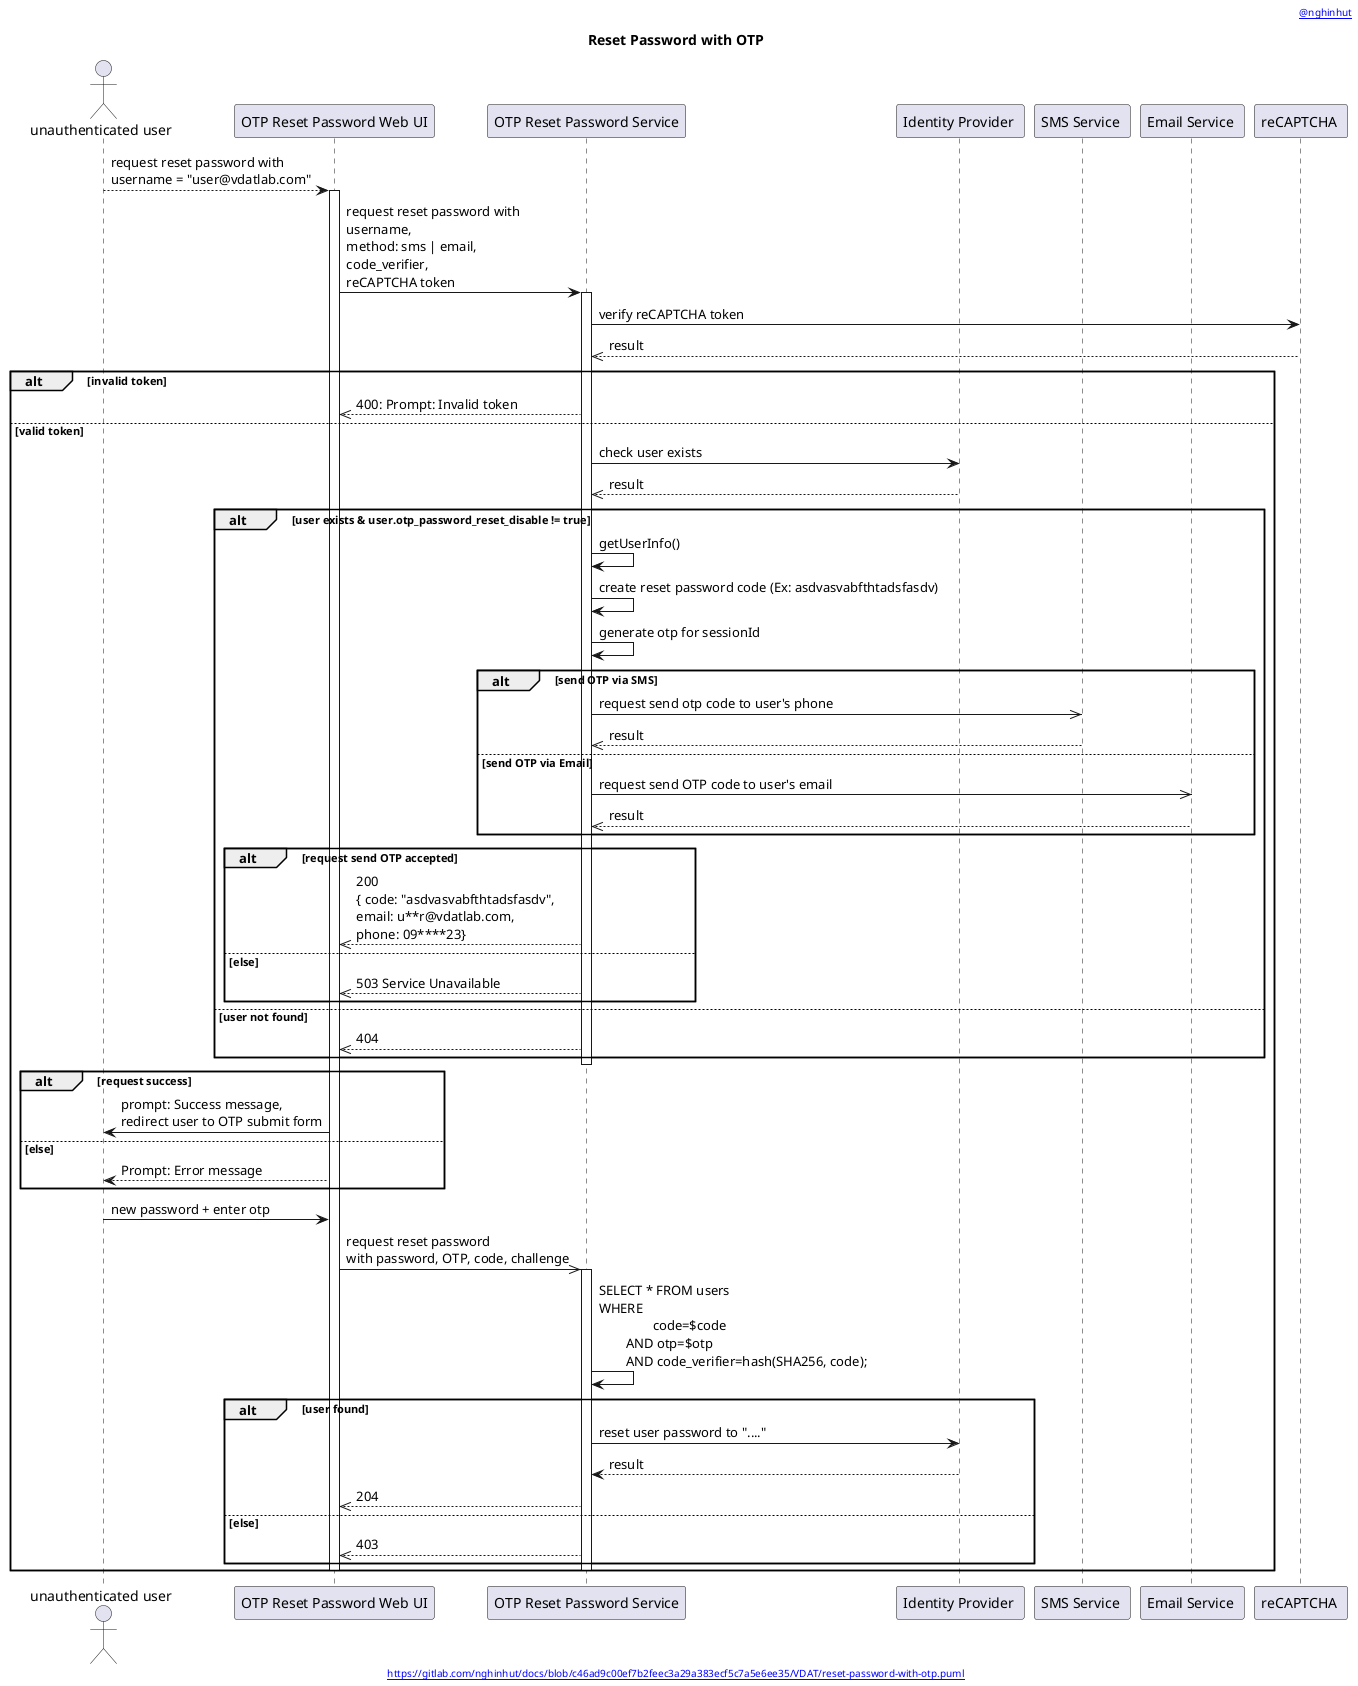 @startuml
'-----START auto generated metadata please keep comment here to allow auto update-----
'-----DON'T EDIT THIS SECTION, INSTEAD RE-RUN prebuild.sh TO UPDATE-----
header [[https://www.nghinhut.dev?from=http%5C%3A%5C%2F%5C%2Fwww%5C.plantuml%5C.com%5C%2Fplantuml%5C%2Fproxy%3Ffmt%3Dsvg%5C%26src%3Dhttps%5C%3A%5C%2F%5C%2Fgitlab%5C.com%5C%2Fnghinhut%5C%2Fdocs%5C%2Fraw%5C%2Fc46ad9c00ef7b2feec3a29a383ecf5c7a5e6ee35%5C%2FVDAT%5C%2Freset-password-with-otp%5C.puml%0A @nghinhut]]
footer [[http://www.plantuml.com/plantuml/proxy?fmt=svg&src=https://gitlab.com/nghinhut/docs/raw/c46ad9c00ef7b2feec3a29a383ecf5c7a5e6ee35/VDAT/reset-password-with-otp.puml https://gitlab.com/nghinhut/docs/blob/c46ad9c00ef7b2feec3a29a383ecf5c7a5e6ee35/VDAT/reset-password-with-otp.puml]]
'-----END auto generated metadata please keep comment here to allow auto update-----
title Reset Password with OTP

actor "unauthenticated user" as rp
participant "OTP Reset Password Web UI" as client
participant "OTP Reset Password Service" as rs
participant "Identity Provider " as idp
participant "SMS Service " as sms
participant "Email Service " as email
participant "reCAPTCHA " as rc

rp --> client : request reset password with\nusername = "user@vdatlab.com"
activate client
client -> rs : request reset password with\nusername,\nmethod: sms | email,\ncode_verifier,\nreCAPTCHA token
activate rs
rs -> rc : verify reCAPTCHA token
rs <<-- rc : result
alt invalid token
client <<-- rs : 400: Prompt: Invalid token
else valid token
rs -> idp : check user exists
rs <<-- idp : result

alt user exists & user.otp_password_reset_disable != true
    rs -> rs : getUserInfo()
    rs -> rs : create reset password code (Ex: asdvasvabfthtadsfasdv)
    rs -> rs : generate otp for sessionId
    alt send OTP via SMS
        rs ->> sms : request send otp code to user's phone
        rs <<-- sms : result
    else send OTP via Email
        rs ->> email : request send OTP code to user's email
        rs <<-- email : result
    end
    alt request send OTP accepted
        client <<-- rs : 200\n{ code: "asdvasvabfthtadsfasdv",\nemail: u**r@vdatlab.com,\nphone: 09****23}
    else else
        client <<-- rs : 503 Service Unavailable
    end
else user not found
    client <<-- rs : 404
end
deactivate rs

alt request success
    rp <- client : prompt: Success message,\nredirect user to OTP submit form
else else
    rp <-- client : Prompt: Error message
end

rp -> client : new password + enter otp
client ->> rs : request reset password\nwith password, OTP, code, challenge
activate rs
    rs -> rs : SELECT * FROM users\nWHERE\n\t\tcode=$code\n\tAND otp=$otp\n\tAND code_verifier=hash(SHA256, code);
    alt user found
        rs -> idp : reset user password to "...."
        rs <-- idp : result
        client <<-- rs : 204
    else else
        client <<-- rs : 403
    end
deactivate rs

deactivate client
end
@enduml
